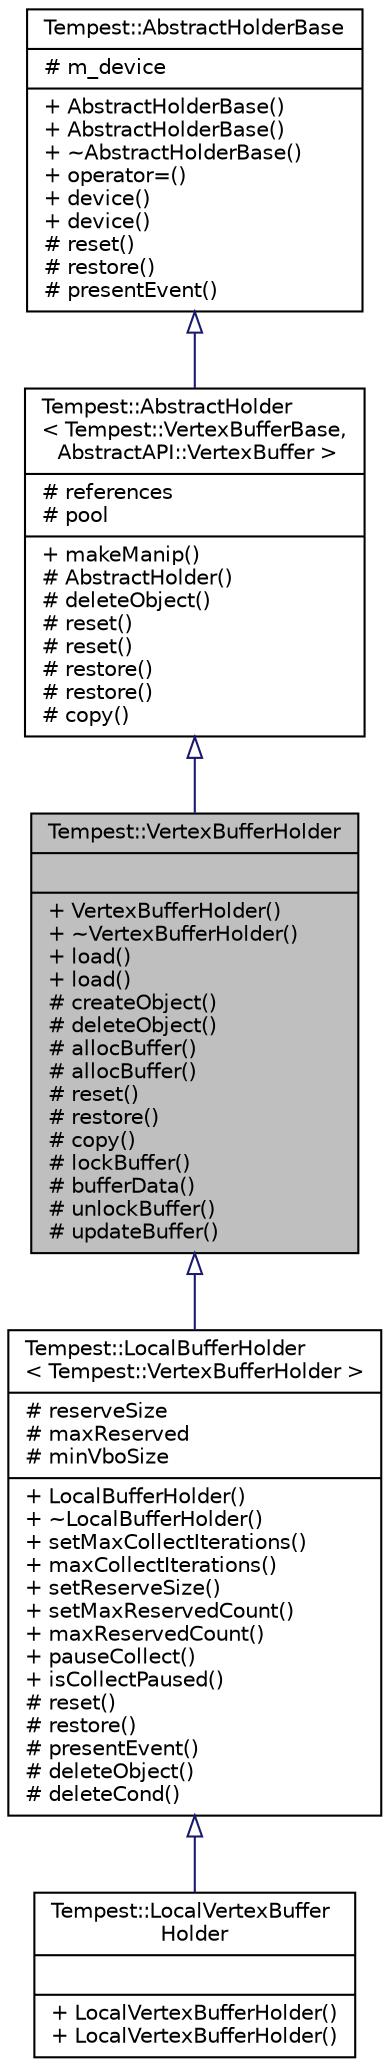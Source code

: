 digraph "Tempest::VertexBufferHolder"
{
  edge [fontname="Helvetica",fontsize="10",labelfontname="Helvetica",labelfontsize="10"];
  node [fontname="Helvetica",fontsize="10",shape=record];
  Node0 [label="{Tempest::VertexBufferHolder\n||+ VertexBufferHolder()\l+ ~VertexBufferHolder()\l+ load()\l+ load()\l# createObject()\l# deleteObject()\l# allocBuffer()\l# allocBuffer()\l# reset()\l# restore()\l# copy()\l# lockBuffer()\l# bufferData()\l# unlockBuffer()\l# updateBuffer()\l}",height=0.2,width=0.4,color="black", fillcolor="grey75", style="filled", fontcolor="black"];
  Node1 -> Node0 [dir="back",color="midnightblue",fontsize="10",style="solid",arrowtail="onormal",fontname="Helvetica"];
  Node1 [label="{Tempest::AbstractHolder\l\< Tempest::VertexBufferBase,\l AbstractAPI::VertexBuffer \>\n|# references\l# pool\l|+ makeManip()\l# AbstractHolder()\l# deleteObject()\l# reset()\l# reset()\l# restore()\l# restore()\l# copy()\l}",height=0.2,width=0.4,color="black", fillcolor="white", style="filled",URL="$class_tempest_1_1_abstract_holder.html"];
  Node2 -> Node1 [dir="back",color="midnightblue",fontsize="10",style="solid",arrowtail="onormal",fontname="Helvetica"];
  Node2 [label="{Tempest::AbstractHolderBase\n|# m_device\l|+ AbstractHolderBase()\l+ AbstractHolderBase()\l+ ~AbstractHolderBase()\l+ operator=()\l+ device()\l+ device()\l# reset()\l# restore()\l# presentEvent()\l}",height=0.2,width=0.4,color="black", fillcolor="white", style="filled",URL="$class_tempest_1_1_abstract_holder_base.html"];
  Node0 -> Node3 [dir="back",color="midnightblue",fontsize="10",style="solid",arrowtail="onormal",fontname="Helvetica"];
  Node3 [label="{Tempest::LocalBufferHolder\l\< Tempest::VertexBufferHolder \>\n|# reserveSize\l# maxReserved\l# minVboSize\l|+ LocalBufferHolder()\l+ ~LocalBufferHolder()\l+ setMaxCollectIterations()\l+ maxCollectIterations()\l+ setReserveSize()\l+ setMaxReservedCount()\l+ maxReservedCount()\l+ pauseCollect()\l+ isCollectPaused()\l# reset()\l# restore()\l# presentEvent()\l# deleteObject()\l# deleteCond()\l}",height=0.2,width=0.4,color="black", fillcolor="white", style="filled",URL="$class_tempest_1_1_local_buffer_holder.html"];
  Node3 -> Node4 [dir="back",color="midnightblue",fontsize="10",style="solid",arrowtail="onormal",fontname="Helvetica"];
  Node4 [label="{Tempest::LocalVertexBuffer\lHolder\n||+ LocalVertexBufferHolder()\l+ LocalVertexBufferHolder()\l}",height=0.2,width=0.4,color="black", fillcolor="white", style="filled",URL="$struct_tempest_1_1_local_vertex_buffer_holder.html"];
}
